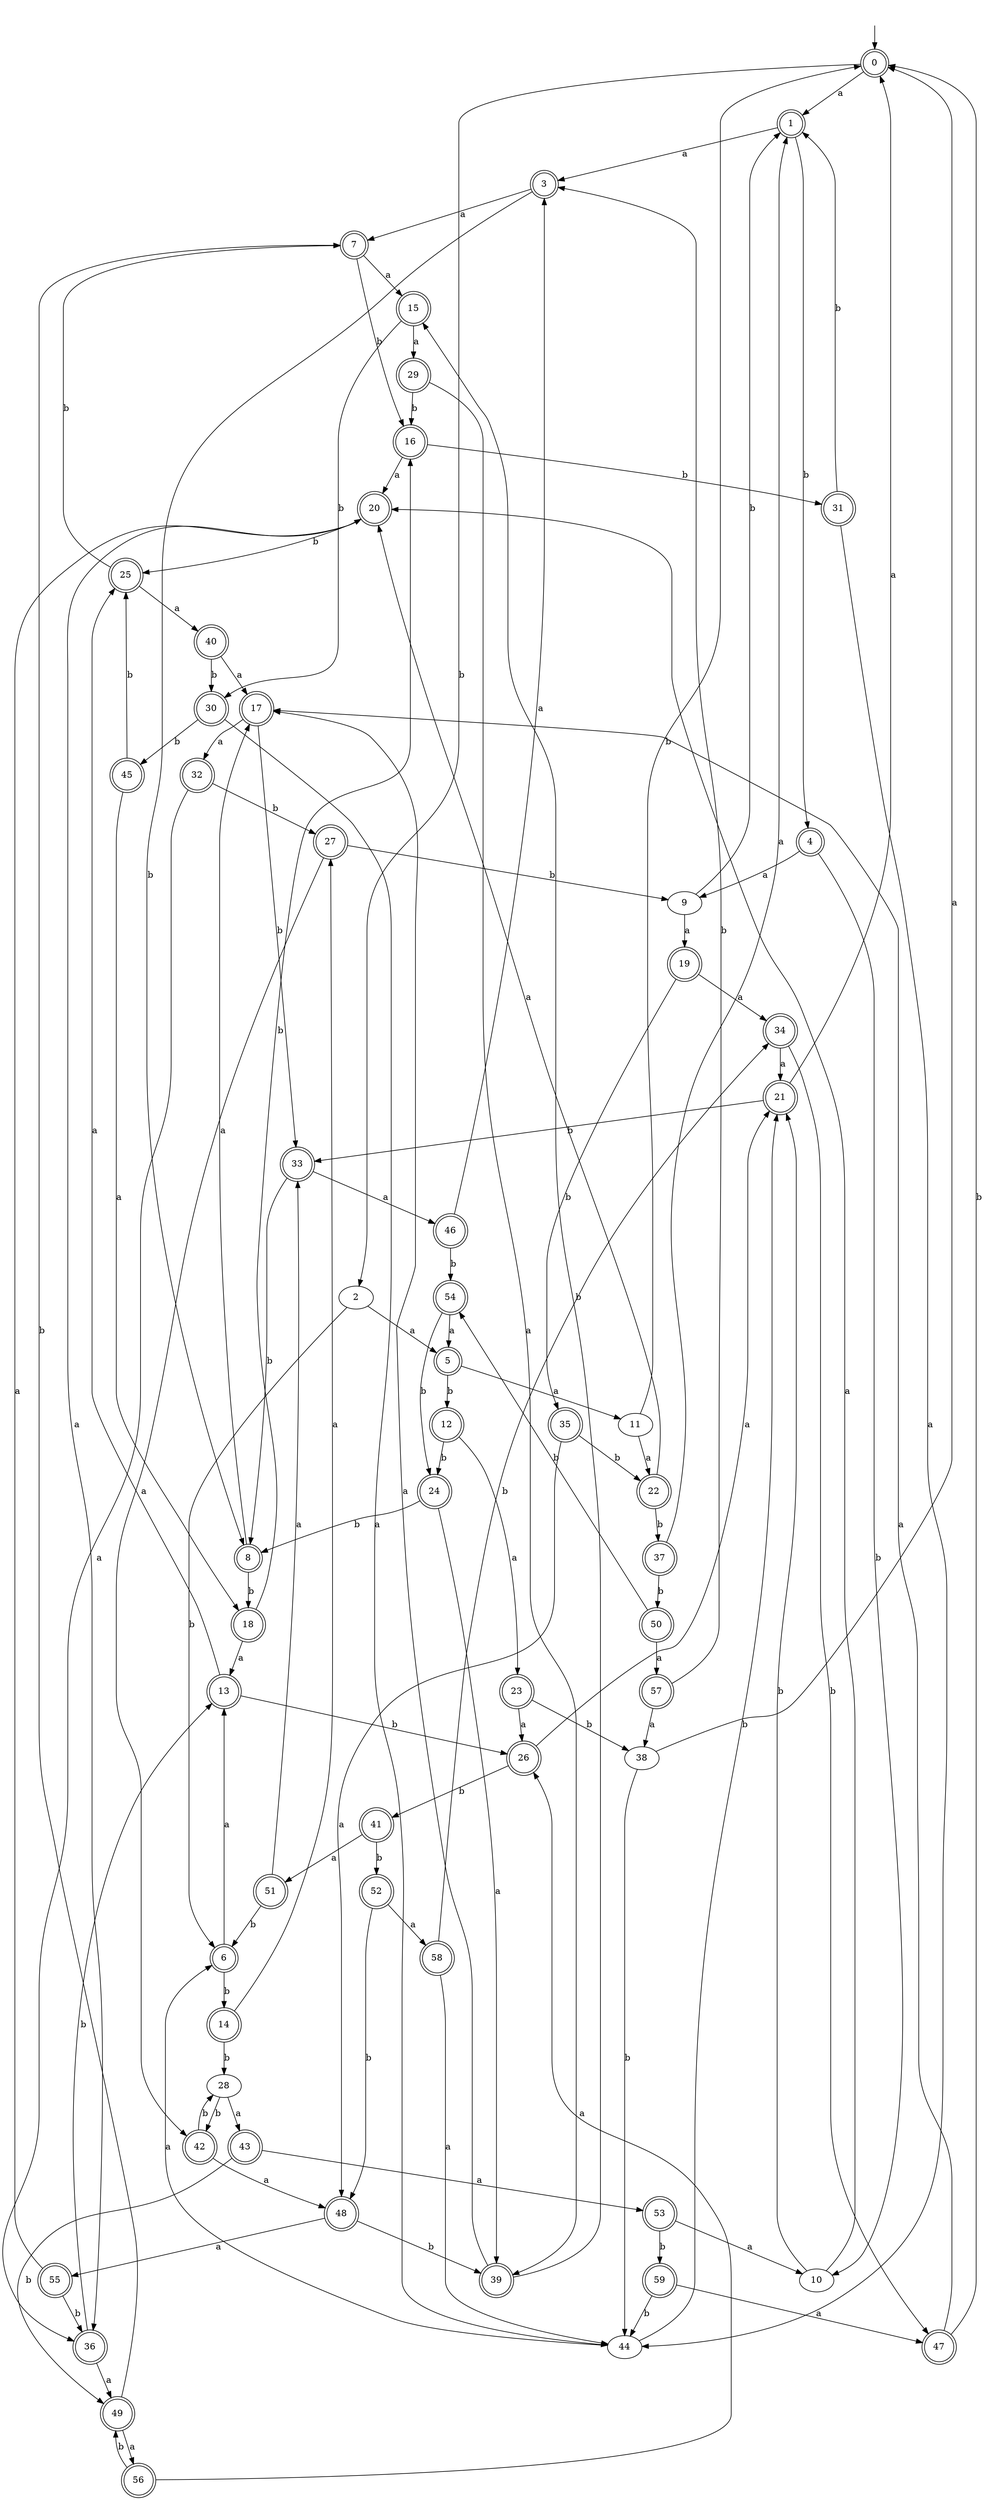 digraph RandomDFA {
  __start0 [label="", shape=none];
  __start0 -> 0 [label=""];
  0 [shape=circle] [shape=doublecircle]
  0 -> 1 [label="a"]
  0 -> 2 [label="b"]
  1 [shape=doublecircle]
  1 -> 3 [label="a"]
  1 -> 4 [label="b"]
  2
  2 -> 5 [label="a"]
  2 -> 6 [label="b"]
  3 [shape=doublecircle]
  3 -> 7 [label="a"]
  3 -> 8 [label="b"]
  4 [shape=doublecircle]
  4 -> 9 [label="a"]
  4 -> 10 [label="b"]
  5 [shape=doublecircle]
  5 -> 11 [label="a"]
  5 -> 12 [label="b"]
  6 [shape=doublecircle]
  6 -> 13 [label="a"]
  6 -> 14 [label="b"]
  7 [shape=doublecircle]
  7 -> 15 [label="a"]
  7 -> 16 [label="b"]
  8 [shape=doublecircle]
  8 -> 17 [label="a"]
  8 -> 18 [label="b"]
  9
  9 -> 19 [label="a"]
  9 -> 1 [label="b"]
  10
  10 -> 20 [label="a"]
  10 -> 21 [label="b"]
  11
  11 -> 22 [label="a"]
  11 -> 0 [label="b"]
  12 [shape=doublecircle]
  12 -> 23 [label="a"]
  12 -> 24 [label="b"]
  13 [shape=doublecircle]
  13 -> 25 [label="a"]
  13 -> 26 [label="b"]
  14 [shape=doublecircle]
  14 -> 27 [label="a"]
  14 -> 28 [label="b"]
  15 [shape=doublecircle]
  15 -> 29 [label="a"]
  15 -> 30 [label="b"]
  16 [shape=doublecircle]
  16 -> 20 [label="a"]
  16 -> 31 [label="b"]
  17 [shape=doublecircle]
  17 -> 32 [label="a"]
  17 -> 33 [label="b"]
  18 [shape=doublecircle]
  18 -> 13 [label="a"]
  18 -> 16 [label="b"]
  19 [shape=doublecircle]
  19 -> 34 [label="a"]
  19 -> 35 [label="b"]
  20 [shape=doublecircle]
  20 -> 36 [label="a"]
  20 -> 25 [label="b"]
  21 [shape=doublecircle]
  21 -> 0 [label="a"]
  21 -> 33 [label="b"]
  22 [shape=doublecircle]
  22 -> 20 [label="a"]
  22 -> 37 [label="b"]
  23 [shape=doublecircle]
  23 -> 26 [label="a"]
  23 -> 38 [label="b"]
  24 [shape=doublecircle]
  24 -> 39 [label="a"]
  24 -> 8 [label="b"]
  25 [shape=doublecircle]
  25 -> 40 [label="a"]
  25 -> 7 [label="b"]
  26 [shape=doublecircle]
  26 -> 21 [label="a"]
  26 -> 41 [label="b"]
  27 [shape=doublecircle]
  27 -> 42 [label="a"]
  27 -> 9 [label="b"]
  28
  28 -> 43 [label="a"]
  28 -> 42 [label="b"]
  29 [shape=doublecircle]
  29 -> 39 [label="a"]
  29 -> 16 [label="b"]
  30 [shape=doublecircle]
  30 -> 44 [label="a"]
  30 -> 45 [label="b"]
  31 [shape=doublecircle]
  31 -> 44 [label="a"]
  31 -> 1 [label="b"]
  32 [shape=doublecircle]
  32 -> 36 [label="a"]
  32 -> 27 [label="b"]
  33 [shape=doublecircle]
  33 -> 46 [label="a"]
  33 -> 8 [label="b"]
  34 [shape=doublecircle]
  34 -> 21 [label="a"]
  34 -> 47 [label="b"]
  35 [shape=doublecircle]
  35 -> 48 [label="a"]
  35 -> 22 [label="b"]
  36 [shape=doublecircle]
  36 -> 49 [label="a"]
  36 -> 13 [label="b"]
  37 [shape=doublecircle]
  37 -> 1 [label="a"]
  37 -> 50 [label="b"]
  38
  38 -> 0 [label="a"]
  38 -> 44 [label="b"]
  39 [shape=doublecircle]
  39 -> 17 [label="a"]
  39 -> 15 [label="b"]
  40 [shape=doublecircle]
  40 -> 17 [label="a"]
  40 -> 30 [label="b"]
  41 [shape=doublecircle]
  41 -> 51 [label="a"]
  41 -> 52 [label="b"]
  42 [shape=doublecircle]
  42 -> 48 [label="a"]
  42 -> 28 [label="b"]
  43 [shape=doublecircle]
  43 -> 53 [label="a"]
  43 -> 49 [label="b"]
  44
  44 -> 6 [label="a"]
  44 -> 21 [label="b"]
  45 [shape=doublecircle]
  45 -> 18 [label="a"]
  45 -> 25 [label="b"]
  46 [shape=doublecircle]
  46 -> 3 [label="a"]
  46 -> 54 [label="b"]
  47 [shape=doublecircle]
  47 -> 17 [label="a"]
  47 -> 0 [label="b"]
  48 [shape=doublecircle]
  48 -> 55 [label="a"]
  48 -> 39 [label="b"]
  49 [shape=doublecircle]
  49 -> 56 [label="a"]
  49 -> 7 [label="b"]
  50 [shape=doublecircle]
  50 -> 57 [label="a"]
  50 -> 54 [label="b"]
  51 [shape=doublecircle]
  51 -> 33 [label="a"]
  51 -> 6 [label="b"]
  52 [shape=doublecircle]
  52 -> 58 [label="a"]
  52 -> 48 [label="b"]
  53 [shape=doublecircle]
  53 -> 10 [label="a"]
  53 -> 59 [label="b"]
  54 [shape=doublecircle]
  54 -> 5 [label="a"]
  54 -> 24 [label="b"]
  55 [shape=doublecircle]
  55 -> 20 [label="a"]
  55 -> 36 [label="b"]
  56 [shape=doublecircle]
  56 -> 26 [label="a"]
  56 -> 49 [label="b"]
  57 [shape=doublecircle]
  57 -> 38 [label="a"]
  57 -> 3 [label="b"]
  58 [shape=doublecircle]
  58 -> 44 [label="a"]
  58 -> 34 [label="b"]
  59 [shape=doublecircle]
  59 -> 47 [label="a"]
  59 -> 44 [label="b"]
}
